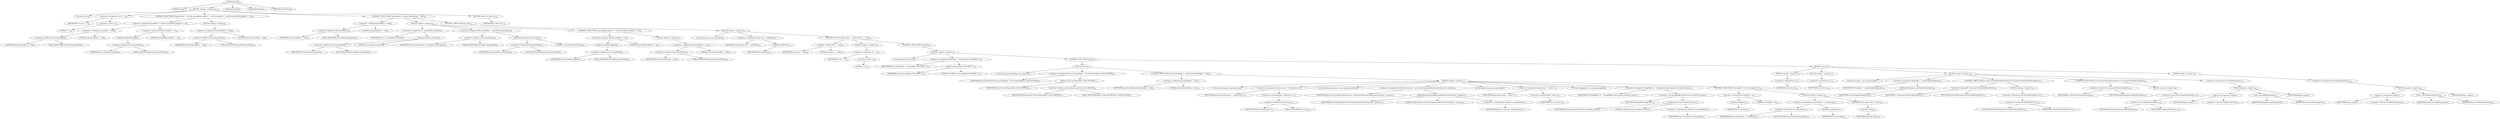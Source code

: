 digraph "read" {  
"45" [label = <(METHOD,read)<SUB>88</SUB>> ]
"8" [label = <(PARAM,this)<SUB>88</SUB>> ]
"46" [label = <(BLOCK,&lt;empty&gt;,&lt;empty&gt;)<SUB>88</SUB>> ]
"47" [label = <(LOCAL,int ch: int)> ]
"48" [label = <(&lt;operator&gt;.assignment,int ch = -1)<SUB>90</SUB>> ]
"49" [label = <(IDENTIFIER,ch,int ch = -1)<SUB>90</SUB>> ]
"50" [label = <(&lt;operator&gt;.minus,-1)<SUB>90</SUB>> ]
"51" [label = <(LITERAL,1,-1)<SUB>90</SUB>> ]
"52" [label = <(CONTROL_STRUCTURE,if (queuedData != null &amp;&amp; queuedData.length() == 0),if (queuedData != null &amp;&amp; queuedData.length() == 0))<SUB>92</SUB>> ]
"53" [label = <(&lt;operator&gt;.logicalAnd,queuedData != null &amp;&amp; queuedData.length() == 0)<SUB>92</SUB>> ]
"54" [label = <(&lt;operator&gt;.notEquals,queuedData != null)<SUB>92</SUB>> ]
"55" [label = <(&lt;operator&gt;.fieldAccess,this.queuedData)<SUB>92</SUB>> ]
"56" [label = <(IDENTIFIER,this,queuedData != null)<SUB>92</SUB>> ]
"57" [label = <(FIELD_IDENTIFIER,queuedData,queuedData)<SUB>92</SUB>> ]
"58" [label = <(LITERAL,null,queuedData != null)<SUB>92</SUB>> ]
"59" [label = <(&lt;operator&gt;.equals,queuedData.length() == 0)<SUB>92</SUB>> ]
"60" [label = <(length,queuedData.length())<SUB>92</SUB>> ]
"61" [label = <(&lt;operator&gt;.fieldAccess,this.queuedData)<SUB>92</SUB>> ]
"62" [label = <(IDENTIFIER,this,queuedData.length())<SUB>92</SUB>> ]
"63" [label = <(FIELD_IDENTIFIER,queuedData,queuedData)<SUB>92</SUB>> ]
"64" [label = <(LITERAL,0,queuedData.length() == 0)<SUB>92</SUB>> ]
"65" [label = <(BLOCK,&lt;empty&gt;,&lt;empty&gt;)<SUB>92</SUB>> ]
"66" [label = <(&lt;operator&gt;.assignment,this.queuedData = null)<SUB>93</SUB>> ]
"67" [label = <(&lt;operator&gt;.fieldAccess,this.queuedData)<SUB>93</SUB>> ]
"68" [label = <(IDENTIFIER,this,this.queuedData = null)<SUB>93</SUB>> ]
"69" [label = <(FIELD_IDENTIFIER,queuedData,queuedData)<SUB>93</SUB>> ]
"70" [label = <(LITERAL,null,this.queuedData = null)<SUB>93</SUB>> ]
"71" [label = <(CONTROL_STRUCTURE,if (queuedData != null),if (queuedData != null))<SUB>96</SUB>> ]
"72" [label = <(&lt;operator&gt;.notEquals,queuedData != null)<SUB>96</SUB>> ]
"73" [label = <(&lt;operator&gt;.fieldAccess,this.queuedData)<SUB>96</SUB>> ]
"74" [label = <(IDENTIFIER,this,queuedData != null)<SUB>96</SUB>> ]
"75" [label = <(FIELD_IDENTIFIER,queuedData,queuedData)<SUB>96</SUB>> ]
"76" [label = <(LITERAL,null,queuedData != null)<SUB>96</SUB>> ]
"77" [label = <(BLOCK,&lt;empty&gt;,&lt;empty&gt;)<SUB>96</SUB>> ]
"78" [label = <(&lt;operator&gt;.assignment,ch = queuedData.charAt(0))<SUB>97</SUB>> ]
"79" [label = <(IDENTIFIER,ch,ch = queuedData.charAt(0))<SUB>97</SUB>> ]
"80" [label = <(charAt,queuedData.charAt(0))<SUB>97</SUB>> ]
"81" [label = <(&lt;operator&gt;.fieldAccess,this.queuedData)<SUB>97</SUB>> ]
"82" [label = <(IDENTIFIER,this,queuedData.charAt(0))<SUB>97</SUB>> ]
"83" [label = <(FIELD_IDENTIFIER,queuedData,queuedData)<SUB>97</SUB>> ]
"84" [label = <(LITERAL,0,queuedData.charAt(0))<SUB>97</SUB>> ]
"85" [label = <(&lt;operator&gt;.assignment,this.queuedData = queuedData.substring(1))<SUB>98</SUB>> ]
"86" [label = <(&lt;operator&gt;.fieldAccess,this.queuedData)<SUB>98</SUB>> ]
"87" [label = <(IDENTIFIER,this,this.queuedData = queuedData.substring(1))<SUB>98</SUB>> ]
"88" [label = <(FIELD_IDENTIFIER,queuedData,queuedData)<SUB>98</SUB>> ]
"89" [label = <(substring,queuedData.substring(1))<SUB>98</SUB>> ]
"90" [label = <(&lt;operator&gt;.fieldAccess,this.queuedData)<SUB>98</SUB>> ]
"91" [label = <(IDENTIFIER,this,queuedData.substring(1))<SUB>98</SUB>> ]
"92" [label = <(FIELD_IDENTIFIER,queuedData,queuedData)<SUB>98</SUB>> ]
"93" [label = <(LITERAL,1,queuedData.substring(1))<SUB>98</SUB>> ]
"94" [label = <(CONTROL_STRUCTURE,if (queuedData.length() == 0),if (queuedData.length() == 0))<SUB>99</SUB>> ]
"95" [label = <(&lt;operator&gt;.equals,queuedData.length() == 0)<SUB>99</SUB>> ]
"96" [label = <(length,queuedData.length())<SUB>99</SUB>> ]
"97" [label = <(&lt;operator&gt;.fieldAccess,this.queuedData)<SUB>99</SUB>> ]
"98" [label = <(IDENTIFIER,this,queuedData.length())<SUB>99</SUB>> ]
"99" [label = <(FIELD_IDENTIFIER,queuedData,queuedData)<SUB>99</SUB>> ]
"100" [label = <(LITERAL,0,queuedData.length() == 0)<SUB>99</SUB>> ]
"101" [label = <(BLOCK,&lt;empty&gt;,&lt;empty&gt;)<SUB>99</SUB>> ]
"102" [label = <(&lt;operator&gt;.assignment,this.queuedData = null)<SUB>100</SUB>> ]
"103" [label = <(&lt;operator&gt;.fieldAccess,this.queuedData)<SUB>100</SUB>> ]
"104" [label = <(IDENTIFIER,this,this.queuedData = null)<SUB>100</SUB>> ]
"105" [label = <(FIELD_IDENTIFIER,queuedData,queuedData)<SUB>100</SUB>> ]
"106" [label = <(LITERAL,null,this.queuedData = null)<SUB>100</SUB>> ]
"107" [label = <(CONTROL_STRUCTURE,else,else)<SUB>102</SUB>> ]
"108" [label = <(BLOCK,&lt;empty&gt;,&lt;empty&gt;)<SUB>102</SUB>> ]
"109" [label = <(LOCAL,String clazz: java.lang.String)> ]
"110" [label = <(&lt;operator&gt;.assignment,String clazz = readFully())<SUB>103</SUB>> ]
"111" [label = <(IDENTIFIER,clazz,String clazz = readFully())<SUB>103</SUB>> ]
"112" [label = <(readFully,readFully())<SUB>103</SUB>> ]
"7" [label = <(IDENTIFIER,this,readFully())<SUB>103</SUB>> ]
"113" [label = <(CONTROL_STRUCTURE,if (clazz == null),if (clazz == null))<SUB>104</SUB>> ]
"114" [label = <(&lt;operator&gt;.equals,clazz == null)<SUB>104</SUB>> ]
"115" [label = <(IDENTIFIER,clazz,clazz == null)<SUB>104</SUB>> ]
"116" [label = <(LITERAL,null,clazz == null)<SUB>104</SUB>> ]
"117" [label = <(BLOCK,&lt;empty&gt;,&lt;empty&gt;)<SUB>104</SUB>> ]
"118" [label = <(&lt;operator&gt;.assignment,ch = -1)<SUB>105</SUB>> ]
"119" [label = <(IDENTIFIER,ch,ch = -1)<SUB>105</SUB>> ]
"120" [label = <(&lt;operator&gt;.minus,-1)<SUB>105</SUB>> ]
"121" [label = <(LITERAL,1,-1)<SUB>105</SUB>> ]
"122" [label = <(CONTROL_STRUCTURE,else,else)<SUB>106</SUB>> ]
"123" [label = <(BLOCK,&lt;empty&gt;,&lt;empty&gt;)<SUB>106</SUB>> ]
"124" [label = <(LOCAL,byte[] bytes: byte[])> ]
"125" [label = <(&lt;operator&gt;.assignment,byte[] bytes = clazz.getBytes(&quot;ISO-8859-1&quot;))<SUB>107</SUB>> ]
"126" [label = <(IDENTIFIER,bytes,byte[] bytes = clazz.getBytes(&quot;ISO-8859-1&quot;))<SUB>107</SUB>> ]
"127" [label = <(getBytes,clazz.getBytes(&quot;ISO-8859-1&quot;))<SUB>107</SUB>> ]
"128" [label = <(IDENTIFIER,clazz,clazz.getBytes(&quot;ISO-8859-1&quot;))<SUB>107</SUB>> ]
"129" [label = <(LITERAL,&quot;ISO-8859-1&quot;,clazz.getBytes(&quot;ISO-8859-1&quot;))<SUB>107</SUB>> ]
"130" [label = <(CONTROL_STRUCTURE,try,try)<SUB>108</SUB>> ]
"131" [label = <(BLOCK,try,try)<SUB>108</SUB>> ]
"132" [label = <(LOCAL,Class javaClassHelper: java.lang.Class)> ]
"133" [label = <(&lt;operator&gt;.assignment,Class javaClassHelper = Class.forName(JAVA_CLASS_HELPER))<SUB>109</SUB>> ]
"134" [label = <(IDENTIFIER,javaClassHelper,Class javaClassHelper = Class.forName(JAVA_CLASS_HELPER))<SUB>109</SUB>> ]
"135" [label = <(forName,Class.forName(JAVA_CLASS_HELPER))<SUB>110</SUB>> ]
"136" [label = <(IDENTIFIER,Class,Class.forName(JAVA_CLASS_HELPER))<SUB>110</SUB>> ]
"137" [label = <(&lt;operator&gt;.fieldAccess,ClassConstants.JAVA_CLASS_HELPER)<SUB>110</SUB>> ]
"138" [label = <(IDENTIFIER,ClassConstants,Class.forName(JAVA_CLASS_HELPER))<SUB>110</SUB>> ]
"139" [label = <(FIELD_IDENTIFIER,JAVA_CLASS_HELPER,JAVA_CLASS_HELPER)<SUB>110</SUB>> ]
"140" [label = <(CONTROL_STRUCTURE,if (javaClassHelper != null),if (javaClassHelper != null))<SUB>111</SUB>> ]
"141" [label = <(&lt;operator&gt;.notEquals,javaClassHelper != null)<SUB>111</SUB>> ]
"142" [label = <(IDENTIFIER,javaClassHelper,javaClassHelper != null)<SUB>111</SUB>> ]
"143" [label = <(LITERAL,null,javaClassHelper != null)<SUB>111</SUB>> ]
"144" [label = <(BLOCK,&lt;empty&gt;,&lt;empty&gt;)<SUB>111</SUB>> ]
"145" [label = <(LOCAL,Class[] params: java.lang.Class[])> ]
"146" [label = <(&lt;operator&gt;.assignment,Class[] params = { byte[].class })<SUB>112</SUB>> ]
"147" [label = <(IDENTIFIER,params,Class[] params = { byte[].class })<SUB>112</SUB>> ]
"148" [label = <(&lt;operator&gt;.arrayInitializer,{ byte[].class })<SUB>112</SUB>> ]
"149" [label = <(&lt;operator&gt;.fieldAccess,byte[].class)<SUB>113</SUB>> ]
"150" [label = <(IDENTIFIER,byte[],{ byte[].class })<SUB>113</SUB>> ]
"151" [label = <(FIELD_IDENTIFIER,class,class)<SUB>113</SUB>> ]
"152" [label = <(LOCAL,Method getConstants: java.lang.reflect.Method)> ]
"153" [label = <(&lt;operator&gt;.assignment,Method getConstants = javaClassHelper.getMethod(&quot;getConstants&quot;, params))<SUB>115</SUB>> ]
"154" [label = <(IDENTIFIER,getConstants,Method getConstants = javaClassHelper.getMethod(&quot;getConstants&quot;, params))<SUB>115</SUB>> ]
"155" [label = <(getMethod,javaClassHelper.getMethod(&quot;getConstants&quot;, params))<SUB>116</SUB>> ]
"156" [label = <(IDENTIFIER,javaClassHelper,javaClassHelper.getMethod(&quot;getConstants&quot;, params))<SUB>116</SUB>> ]
"157" [label = <(LITERAL,&quot;getConstants&quot;,javaClassHelper.getMethod(&quot;getConstants&quot;, params))<SUB>116</SUB>> ]
"158" [label = <(&lt;operator&gt;.arrayInitializer,&lt;operator&gt;.arrayInitializer)<SUB>116</SUB>> ]
"159" [label = <(IDENTIFIER,params,&lt;operator&gt;.arrayInitializer)<SUB>116</SUB>> ]
"160" [label = <(LOCAL,Object[] args: java.lang.Object[])> ]
"161" [label = <(&lt;operator&gt;.assignment,Object[] args = { bytes })<SUB>117</SUB>> ]
"162" [label = <(IDENTIFIER,args,Object[] args = { bytes })<SUB>117</SUB>> ]
"163" [label = <(&lt;operator&gt;.arrayInitializer,{ bytes })<SUB>117</SUB>> ]
"164" [label = <(IDENTIFIER,bytes,{ bytes })<SUB>118</SUB>> ]
"165" [label = <(LOCAL,StringBuffer sb: java.lang.StringBuffer)> ]
"166" [label = <(&lt;operator&gt;.assignment,StringBuffer sb = (StringBuffer) getConstants.invoke(null, args))<SUB>122</SUB>> ]
"167" [label = <(IDENTIFIER,sb,StringBuffer sb = (StringBuffer) getConstants.invoke(null, args))<SUB>122</SUB>> ]
"168" [label = <(&lt;operator&gt;.cast,(StringBuffer) getConstants.invoke(null, args))<SUB>122</SUB>> ]
"169" [label = <(TYPE_REF,StringBuffer,StringBuffer)<SUB>122</SUB>> ]
"170" [label = <(invoke,getConstants.invoke(null, args))<SUB>123</SUB>> ]
"171" [label = <(IDENTIFIER,getConstants,getConstants.invoke(null, args))<SUB>123</SUB>> ]
"172" [label = <(LITERAL,null,getConstants.invoke(null, args))<SUB>123</SUB>> ]
"173" [label = <(&lt;operator&gt;.arrayInitializer,&lt;operator&gt;.arrayInitializer)<SUB>123</SUB>> ]
"174" [label = <(IDENTIFIER,args,&lt;operator&gt;.arrayInitializer)<SUB>123</SUB>> ]
"175" [label = <(CONTROL_STRUCTURE,if (sb.length() &gt; 0),if (sb.length() &gt; 0))<SUB>124</SUB>> ]
"176" [label = <(&lt;operator&gt;.greaterThan,sb.length() &gt; 0)<SUB>124</SUB>> ]
"177" [label = <(length,sb.length())<SUB>124</SUB>> ]
"178" [label = <(IDENTIFIER,sb,sb.length())<SUB>124</SUB>> ]
"179" [label = <(LITERAL,0,sb.length() &gt; 0)<SUB>124</SUB>> ]
"180" [label = <(BLOCK,&lt;empty&gt;,&lt;empty&gt;)<SUB>124</SUB>> ]
"181" [label = <(&lt;operator&gt;.assignment,this.queuedData = sb.toString())<SUB>125</SUB>> ]
"182" [label = <(&lt;operator&gt;.fieldAccess,this.queuedData)<SUB>125</SUB>> ]
"183" [label = <(IDENTIFIER,this,this.queuedData = sb.toString())<SUB>125</SUB>> ]
"184" [label = <(FIELD_IDENTIFIER,queuedData,queuedData)<SUB>125</SUB>> ]
"185" [label = <(toString,sb.toString())<SUB>125</SUB>> ]
"186" [label = <(IDENTIFIER,sb,sb.toString())<SUB>125</SUB>> ]
"187" [label = <(RETURN,return read();,return read();)<SUB>126</SUB>> ]
"188" [label = <(read,this.read())<SUB>126</SUB>> ]
"9" [label = <(IDENTIFIER,this,this.read())<SUB>126</SUB>> ]
"189" [label = <(BLOCK,catch,catch)> ]
"190" [label = <(BLOCK,&lt;empty&gt;,&lt;empty&gt;)<SUB>129</SUB>> ]
"191" [label = <(&lt;operator&gt;.throw,throw ex;)<SUB>130</SUB>> ]
"192" [label = <(IDENTIFIER,ex,throw ex;)<SUB>130</SUB>> ]
"193" [label = <(BLOCK,&lt;empty&gt;,&lt;empty&gt;)<SUB>131</SUB>> ]
"194" [label = <(&lt;operator&gt;.throw,throw ex;)<SUB>132</SUB>> ]
"195" [label = <(IDENTIFIER,ex,throw ex;)<SUB>132</SUB>> ]
"196" [label = <(BLOCK,&lt;empty&gt;,&lt;empty&gt;)<SUB>133</SUB>> ]
"197" [label = <(LOCAL,Throwable t: java.lang.Throwable)> ]
"198" [label = <(&lt;operator&gt;.assignment,Throwable t = ex.getTargetException())<SUB>134</SUB>> ]
"199" [label = <(IDENTIFIER,t,Throwable t = ex.getTargetException())<SUB>134</SUB>> ]
"200" [label = <(getTargetException,ex.getTargetException())<SUB>134</SUB>> ]
"201" [label = <(IDENTIFIER,ex,ex.getTargetException())<SUB>134</SUB>> ]
"202" [label = <(CONTROL_STRUCTURE,if (t instanceof NoClassDefFoundError),if (t instanceof NoClassDefFoundError))<SUB>135</SUB>> ]
"203" [label = <(&lt;operator&gt;.instanceOf,t instanceof NoClassDefFoundError)<SUB>135</SUB>> ]
"204" [label = <(IDENTIFIER,t,t instanceof NoClassDefFoundError)<SUB>135</SUB>> ]
"205" [label = <(TYPE_REF,NoClassDefFoundError,NoClassDefFoundError)<SUB>135</SUB>> ]
"206" [label = <(BLOCK,&lt;empty&gt;,&lt;empty&gt;)<SUB>135</SUB>> ]
"207" [label = <(&lt;operator&gt;.throw,throw (NoClassDefFoundError) t;)<SUB>136</SUB>> ]
"208" [label = <(&lt;operator&gt;.cast,(NoClassDefFoundError) t)<SUB>136</SUB>> ]
"209" [label = <(TYPE_REF,NoClassDefFoundError,NoClassDefFoundError)<SUB>136</SUB>> ]
"210" [label = <(IDENTIFIER,t,(NoClassDefFoundError) t)<SUB>136</SUB>> ]
"211" [label = <(CONTROL_STRUCTURE,if (t instanceof RuntimeException),if (t instanceof RuntimeException))<SUB>138</SUB>> ]
"212" [label = <(&lt;operator&gt;.instanceOf,t instanceof RuntimeException)<SUB>138</SUB>> ]
"213" [label = <(IDENTIFIER,t,t instanceof RuntimeException)<SUB>138</SUB>> ]
"214" [label = <(TYPE_REF,RuntimeException,RuntimeException)<SUB>138</SUB>> ]
"215" [label = <(BLOCK,&lt;empty&gt;,&lt;empty&gt;)<SUB>138</SUB>> ]
"216" [label = <(&lt;operator&gt;.throw,throw (RuntimeException) t;)<SUB>139</SUB>> ]
"217" [label = <(&lt;operator&gt;.cast,(RuntimeException) t)<SUB>139</SUB>> ]
"218" [label = <(TYPE_REF,RuntimeException,RuntimeException)<SUB>139</SUB>> ]
"219" [label = <(IDENTIFIER,t,(RuntimeException) t)<SUB>139</SUB>> ]
"220" [label = <(&lt;operator&gt;.throw,throw new BuildException(t);)<SUB>141</SUB>> ]
"221" [label = <(BLOCK,&lt;empty&gt;,&lt;empty&gt;)<SUB>141</SUB>> ]
"222" [label = <(&lt;operator&gt;.assignment,&lt;empty&gt;)> ]
"223" [label = <(IDENTIFIER,$obj0,&lt;empty&gt;)> ]
"224" [label = <(&lt;operator&gt;.alloc,new BuildException(t))<SUB>141</SUB>> ]
"225" [label = <(&lt;init&gt;,new BuildException(t))<SUB>141</SUB>> ]
"226" [label = <(IDENTIFIER,$obj0,new BuildException(t))> ]
"227" [label = <(IDENTIFIER,t,new BuildException(t))<SUB>141</SUB>> ]
"228" [label = <(IDENTIFIER,$obj0,&lt;empty&gt;)> ]
"229" [label = <(BLOCK,&lt;empty&gt;,&lt;empty&gt;)<SUB>142</SUB>> ]
"230" [label = <(&lt;operator&gt;.throw,throw new BuildException(ex);)<SUB>143</SUB>> ]
"231" [label = <(BLOCK,&lt;empty&gt;,&lt;empty&gt;)<SUB>143</SUB>> ]
"232" [label = <(&lt;operator&gt;.assignment,&lt;empty&gt;)> ]
"233" [label = <(IDENTIFIER,$obj1,&lt;empty&gt;)> ]
"234" [label = <(&lt;operator&gt;.alloc,new BuildException(ex))<SUB>143</SUB>> ]
"235" [label = <(&lt;init&gt;,new BuildException(ex))<SUB>143</SUB>> ]
"236" [label = <(IDENTIFIER,$obj1,new BuildException(ex))> ]
"237" [label = <(IDENTIFIER,ex,new BuildException(ex))<SUB>143</SUB>> ]
"238" [label = <(IDENTIFIER,$obj1,&lt;empty&gt;)> ]
"239" [label = <(RETURN,return ch;,return ch;)<SUB>147</SUB>> ]
"240" [label = <(IDENTIFIER,ch,return ch;)<SUB>147</SUB>> ]
"241" [label = <(MODIFIER,PUBLIC)> ]
"242" [label = <(MODIFIER,VIRTUAL)> ]
"243" [label = <(METHOD_RETURN,int)<SUB>88</SUB>> ]
  "45" -> "8" 
  "45" -> "46" 
  "45" -> "241" 
  "45" -> "242" 
  "45" -> "243" 
  "46" -> "47" 
  "46" -> "48" 
  "46" -> "52" 
  "46" -> "71" 
  "46" -> "239" 
  "48" -> "49" 
  "48" -> "50" 
  "50" -> "51" 
  "52" -> "53" 
  "52" -> "65" 
  "53" -> "54" 
  "53" -> "59" 
  "54" -> "55" 
  "54" -> "58" 
  "55" -> "56" 
  "55" -> "57" 
  "59" -> "60" 
  "59" -> "64" 
  "60" -> "61" 
  "61" -> "62" 
  "61" -> "63" 
  "65" -> "66" 
  "66" -> "67" 
  "66" -> "70" 
  "67" -> "68" 
  "67" -> "69" 
  "71" -> "72" 
  "71" -> "77" 
  "71" -> "107" 
  "72" -> "73" 
  "72" -> "76" 
  "73" -> "74" 
  "73" -> "75" 
  "77" -> "78" 
  "77" -> "85" 
  "77" -> "94" 
  "78" -> "79" 
  "78" -> "80" 
  "80" -> "81" 
  "80" -> "84" 
  "81" -> "82" 
  "81" -> "83" 
  "85" -> "86" 
  "85" -> "89" 
  "86" -> "87" 
  "86" -> "88" 
  "89" -> "90" 
  "89" -> "93" 
  "90" -> "91" 
  "90" -> "92" 
  "94" -> "95" 
  "94" -> "101" 
  "95" -> "96" 
  "95" -> "100" 
  "96" -> "97" 
  "97" -> "98" 
  "97" -> "99" 
  "101" -> "102" 
  "102" -> "103" 
  "102" -> "106" 
  "103" -> "104" 
  "103" -> "105" 
  "107" -> "108" 
  "108" -> "109" 
  "108" -> "110" 
  "108" -> "113" 
  "110" -> "111" 
  "110" -> "112" 
  "112" -> "7" 
  "113" -> "114" 
  "113" -> "117" 
  "113" -> "122" 
  "114" -> "115" 
  "114" -> "116" 
  "117" -> "118" 
  "118" -> "119" 
  "118" -> "120" 
  "120" -> "121" 
  "122" -> "123" 
  "123" -> "124" 
  "123" -> "125" 
  "123" -> "130" 
  "125" -> "126" 
  "125" -> "127" 
  "127" -> "128" 
  "127" -> "129" 
  "130" -> "131" 
  "130" -> "189" 
  "131" -> "132" 
  "131" -> "133" 
  "131" -> "140" 
  "133" -> "134" 
  "133" -> "135" 
  "135" -> "136" 
  "135" -> "137" 
  "137" -> "138" 
  "137" -> "139" 
  "140" -> "141" 
  "140" -> "144" 
  "141" -> "142" 
  "141" -> "143" 
  "144" -> "145" 
  "144" -> "146" 
  "144" -> "152" 
  "144" -> "153" 
  "144" -> "160" 
  "144" -> "161" 
  "144" -> "165" 
  "144" -> "166" 
  "144" -> "175" 
  "146" -> "147" 
  "146" -> "148" 
  "148" -> "149" 
  "149" -> "150" 
  "149" -> "151" 
  "153" -> "154" 
  "153" -> "155" 
  "155" -> "156" 
  "155" -> "157" 
  "155" -> "158" 
  "158" -> "159" 
  "161" -> "162" 
  "161" -> "163" 
  "163" -> "164" 
  "166" -> "167" 
  "166" -> "168" 
  "168" -> "169" 
  "168" -> "170" 
  "170" -> "171" 
  "170" -> "172" 
  "170" -> "173" 
  "173" -> "174" 
  "175" -> "176" 
  "175" -> "180" 
  "176" -> "177" 
  "176" -> "179" 
  "177" -> "178" 
  "180" -> "181" 
  "180" -> "187" 
  "181" -> "182" 
  "181" -> "185" 
  "182" -> "183" 
  "182" -> "184" 
  "185" -> "186" 
  "187" -> "188" 
  "188" -> "9" 
  "189" -> "190" 
  "189" -> "193" 
  "189" -> "196" 
  "189" -> "229" 
  "190" -> "191" 
  "191" -> "192" 
  "193" -> "194" 
  "194" -> "195" 
  "196" -> "197" 
  "196" -> "198" 
  "196" -> "202" 
  "196" -> "211" 
  "196" -> "220" 
  "198" -> "199" 
  "198" -> "200" 
  "200" -> "201" 
  "202" -> "203" 
  "202" -> "206" 
  "203" -> "204" 
  "203" -> "205" 
  "206" -> "207" 
  "207" -> "208" 
  "208" -> "209" 
  "208" -> "210" 
  "211" -> "212" 
  "211" -> "215" 
  "212" -> "213" 
  "212" -> "214" 
  "215" -> "216" 
  "216" -> "217" 
  "217" -> "218" 
  "217" -> "219" 
  "220" -> "221" 
  "221" -> "222" 
  "221" -> "225" 
  "221" -> "228" 
  "222" -> "223" 
  "222" -> "224" 
  "225" -> "226" 
  "225" -> "227" 
  "229" -> "230" 
  "230" -> "231" 
  "231" -> "232" 
  "231" -> "235" 
  "231" -> "238" 
  "232" -> "233" 
  "232" -> "234" 
  "235" -> "236" 
  "235" -> "237" 
  "239" -> "240" 
}
